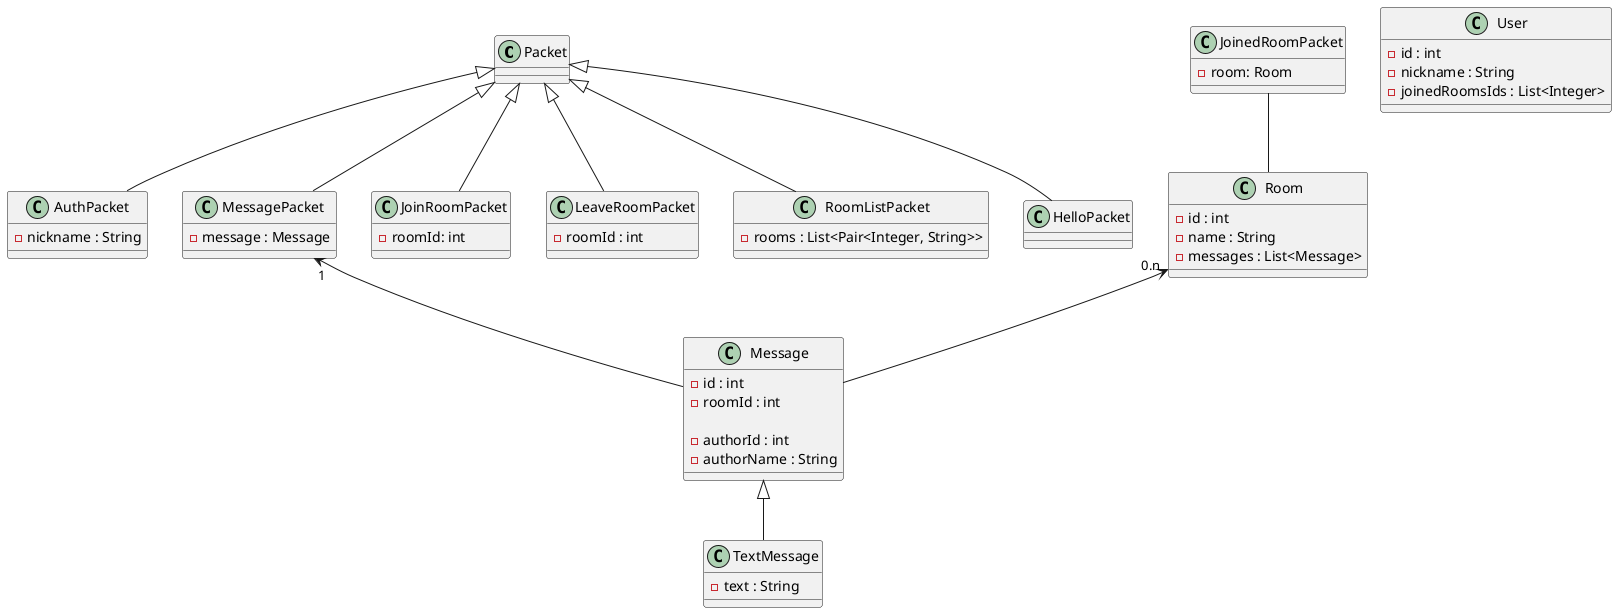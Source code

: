 @startuml
class Packet {

}

class AuthPacket {
- nickname : String
}

class MessagePacket {
- message : Message
}

class JoinRoomPacket {
- roomId: int
}

class JoinedRoomPacket {
- room: Room
}

class LeaveRoomPacket {
- roomId : int
}

class RoomListPacket {
- rooms : List<Pair<Integer, String>>
}


class HelloPacket {

}

Packet <|-- AuthPacket
Packet <|-- MessagePacket
Packet <|-- JoinRoomPacket
Packet <|-- LeaveRoomPacket
Packet <|-- RoomListPacket
Packet <|-- HelloPacket

class Message {
- id : int
- roomId : int

- authorId : int
- authorName : String
}

class TextMessage {
- text : String
}

Message <|-- TextMessage

class Room {
- id : int
- name : String
- messages : List<Message>
}

class User {
- id : int
- nickname : String
- joinedRoomsIds : List<Integer>
}

MessagePacket "1" <-- Message
Room "0.n" <-- Message
JoinedRoomPacket -- Room

@enduml